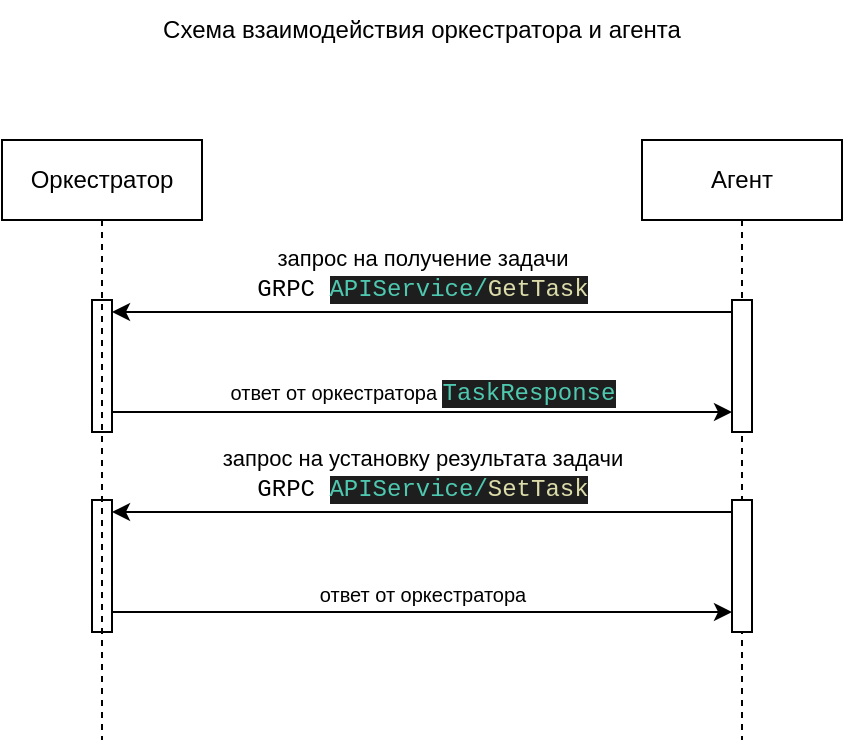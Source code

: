 <mxfile>
    <diagram name="Страница — 1" id="7sNVxIf6WNisuZeVmQkq">
        <mxGraphModel dx="807" dy="500" grid="1" gridSize="10" guides="1" tooltips="1" connect="1" arrows="1" fold="1" page="1" pageScale="1" pageWidth="1169" pageHeight="827" math="0" shadow="0">
            <root>
                <mxCell id="0"/>
                <mxCell id="1" parent="0"/>
                <mxCell id="cXr6aa8vkX15dkyNveq5-1" value="Агент" style="shape=umlLifeline;perimeter=lifelinePerimeter;whiteSpace=wrap;html=1;container=0;dropTarget=0;collapsible=0;recursiveResize=0;outlineConnect=0;portConstraint=eastwest;newEdgeStyle={&quot;edgeStyle&quot;:&quot;elbowEdgeStyle&quot;,&quot;elbow&quot;:&quot;vertical&quot;,&quot;curved&quot;:0,&quot;rounded&quot;:0};" parent="1" vertex="1">
                    <mxGeometry x="695" y="110" width="100" height="300" as="geometry"/>
                </mxCell>
                <mxCell id="cXr6aa8vkX15dkyNveq5-8" value="" style="html=1;points=[];perimeter=orthogonalPerimeter;outlineConnect=0;targetShapes=umlLifeline;portConstraint=eastwest;newEdgeStyle={&quot;edgeStyle&quot;:&quot;elbowEdgeStyle&quot;,&quot;elbow&quot;:&quot;vertical&quot;,&quot;curved&quot;:0,&quot;rounded&quot;:0};" parent="cXr6aa8vkX15dkyNveq5-1" vertex="1">
                    <mxGeometry x="-275" y="180" width="10" height="66" as="geometry"/>
                </mxCell>
                <mxCell id="cXr6aa8vkX15dkyNveq5-9" value="" style="html=1;points=[];perimeter=orthogonalPerimeter;outlineConnect=0;targetShapes=umlLifeline;portConstraint=eastwest;newEdgeStyle={&quot;edgeStyle&quot;:&quot;elbowEdgeStyle&quot;,&quot;elbow&quot;:&quot;vertical&quot;,&quot;curved&quot;:0,&quot;rounded&quot;:0};" parent="cXr6aa8vkX15dkyNveq5-1" vertex="1">
                    <mxGeometry x="45" y="180" width="10" height="66" as="geometry"/>
                </mxCell>
                <mxCell id="cXr6aa8vkX15dkyNveq5-10" value="запрос на установку результата задачи&lt;div&gt;&lt;div style=&quot;font-family: Menlo, Monaco, &amp;quot;Courier New&amp;quot;, monospace; font-size: 12px; line-height: 18px;&quot;&gt;&lt;span style=&quot;&quot;&gt;GRPC&amp;nbsp;&lt;/span&gt;&lt;span style=&quot;color: rgb(78, 201, 176); background-color: rgb(30, 30, 30);&quot;&gt;APIService/&lt;/span&gt;&lt;span style=&quot;background-color: rgb(30, 30, 30); color: rgb(220, 220, 170);&quot;&gt;S&lt;/span&gt;&lt;span style=&quot;background-color: rgb(30, 30, 30); color: rgb(220, 220, 170);&quot;&gt;etTask&lt;/span&gt;&lt;/div&gt;&lt;/div&gt;" style="html=1;verticalAlign=bottom;endArrow=none;edgeStyle=elbowEdgeStyle;elbow=vertical;curved=0;rounded=0;startArrow=classic;startFill=1;endFill=0;" parent="cXr6aa8vkX15dkyNveq5-1" edge="1">
                    <mxGeometry relative="1" as="geometry">
                        <mxPoint x="-265" y="186" as="sourcePoint"/>
                        <Array as="points">
                            <mxPoint x="-180" y="186"/>
                        </Array>
                        <mxPoint x="45" y="186" as="targetPoint"/>
                        <mxPoint as="offset"/>
                    </mxGeometry>
                </mxCell>
                <mxCell id="cXr6aa8vkX15dkyNveq5-11" value="&lt;font style=&quot;font-size: 10px;&quot;&gt;ответ от оркестратора&lt;/font&gt;" style="html=1;verticalAlign=bottom;endArrow=none;edgeStyle=elbowEdgeStyle;elbow=vertical;curved=0;rounded=0;endFill=0;startArrow=classic;startFill=1;" parent="cXr6aa8vkX15dkyNveq5-1" edge="1">
                    <mxGeometry relative="1" as="geometry">
                        <mxPoint x="45" y="236" as="sourcePoint"/>
                        <Array as="points">
                            <mxPoint x="-189.5" y="236"/>
                        </Array>
                        <mxPoint x="-265" y="236" as="targetPoint"/>
                        <mxPoint as="offset"/>
                    </mxGeometry>
                </mxCell>
                <mxCell id="cXr6aa8vkX15dkyNveq5-2" value="" style="html=1;points=[];perimeter=orthogonalPerimeter;outlineConnect=0;targetShapes=umlLifeline;portConstraint=eastwest;newEdgeStyle={&quot;edgeStyle&quot;:&quot;elbowEdgeStyle&quot;,&quot;elbow&quot;:&quot;vertical&quot;,&quot;curved&quot;:0,&quot;rounded&quot;:0};" parent="1" vertex="1">
                    <mxGeometry x="420" y="190" width="10" height="66" as="geometry"/>
                </mxCell>
                <mxCell id="cXr6aa8vkX15dkyNveq5-3" value="" style="html=1;points=[];perimeter=orthogonalPerimeter;outlineConnect=0;targetShapes=umlLifeline;portConstraint=eastwest;newEdgeStyle={&quot;edgeStyle&quot;:&quot;elbowEdgeStyle&quot;,&quot;elbow&quot;:&quot;vertical&quot;,&quot;curved&quot;:0,&quot;rounded&quot;:0};" parent="1" vertex="1">
                    <mxGeometry x="740" y="190" width="10" height="66" as="geometry"/>
                </mxCell>
                <mxCell id="cXr6aa8vkX15dkyNveq5-4" value="запрос на получение задачи&lt;div&gt;&lt;div style=&quot;font-family: Menlo, Monaco, &amp;quot;Courier New&amp;quot;, monospace; font-size: 12px; line-height: 18px;&quot;&gt;GRPC &lt;span style=&quot;color: rgb(78, 201, 176); background-color: rgb(30, 30, 30);&quot;&gt;APIService/&lt;/span&gt;&lt;span style=&quot;color: rgb(220, 220, 170); background-color: rgb(30, 30, 30);&quot;&gt;GetTask&lt;/span&gt;&lt;/div&gt;&lt;/div&gt;" style="html=1;verticalAlign=bottom;endArrow=none;edgeStyle=elbowEdgeStyle;elbow=vertical;curved=0;rounded=0;startArrow=classic;startFill=1;endFill=0;" parent="1" edge="1">
                    <mxGeometry relative="1" as="geometry">
                        <mxPoint x="430" y="196" as="sourcePoint"/>
                        <Array as="points">
                            <mxPoint x="515" y="196"/>
                        </Array>
                        <mxPoint x="740" y="196" as="targetPoint"/>
                        <mxPoint as="offset"/>
                    </mxGeometry>
                </mxCell>
                <mxCell id="cXr6aa8vkX15dkyNveq5-5" value="&lt;font style=&quot;font-size: 10px;&quot;&gt;ответ от оркестратора&amp;nbsp;&lt;/font&gt;&lt;span style=&quot;color: rgb(78, 201, 176); background-color: rgb(30, 30, 30); font-family: Menlo, Monaco, &amp;quot;Courier New&amp;quot;, monospace; font-size: 12px;&quot;&gt;TaskResponse&lt;/span&gt;" style="html=1;verticalAlign=bottom;endArrow=none;edgeStyle=elbowEdgeStyle;elbow=vertical;curved=0;rounded=0;endFill=0;startArrow=classic;startFill=1;" parent="1" edge="1">
                    <mxGeometry relative="1" as="geometry">
                        <mxPoint x="740" y="246" as="sourcePoint"/>
                        <Array as="points">
                            <mxPoint x="505.5" y="246"/>
                        </Array>
                        <mxPoint x="430" y="246" as="targetPoint"/>
                        <mxPoint as="offset"/>
                    </mxGeometry>
                </mxCell>
                <mxCell id="cXr6aa8vkX15dkyNveq5-6" value="Оркестратор" style="shape=umlLifeline;perimeter=lifelinePerimeter;whiteSpace=wrap;html=1;container=0;dropTarget=0;collapsible=0;recursiveResize=0;outlineConnect=0;portConstraint=eastwest;newEdgeStyle={&quot;edgeStyle&quot;:&quot;elbowEdgeStyle&quot;,&quot;elbow&quot;:&quot;vertical&quot;,&quot;curved&quot;:0,&quot;rounded&quot;:0};" parent="1" vertex="1">
                    <mxGeometry x="375" y="110" width="100" height="300" as="geometry"/>
                </mxCell>
                <mxCell id="cXr6aa8vkX15dkyNveq5-7" value="Схема взаимодействия оркестратора и агента" style="text;html=1;align=center;verticalAlign=middle;whiteSpace=wrap;rounded=0;" parent="1" vertex="1">
                    <mxGeometry x="390" y="40" width="390" height="30" as="geometry"/>
                </mxCell>
            </root>
        </mxGraphModel>
    </diagram>
</mxfile>